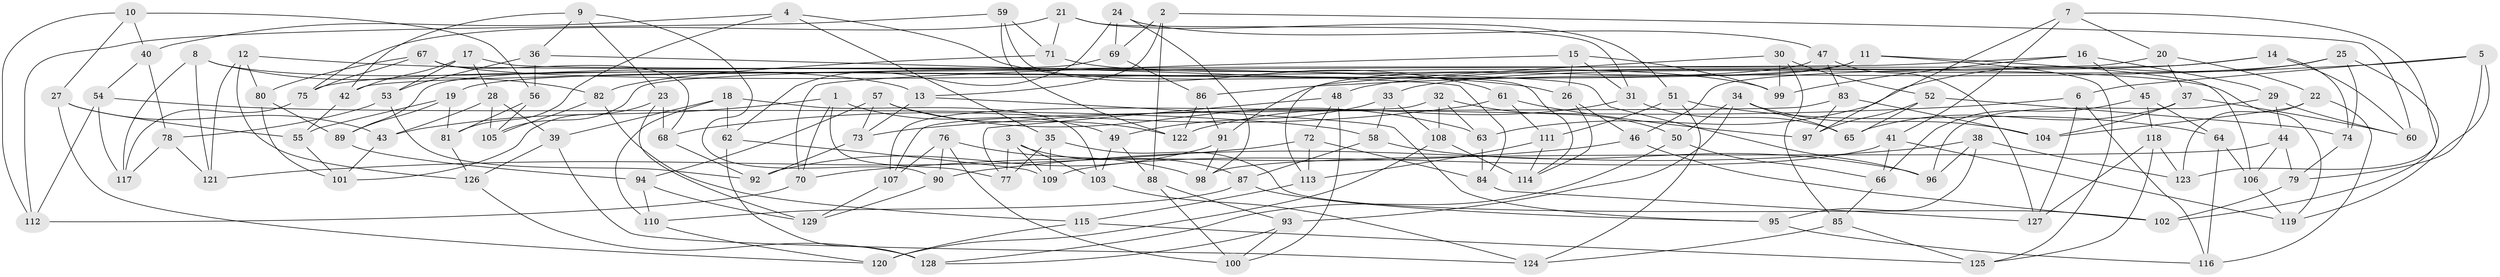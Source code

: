 // Generated by graph-tools (version 1.1) at 2025/11/02/27/25 16:11:44]
// undirected, 129 vertices, 258 edges
graph export_dot {
graph [start="1"]
  node [color=gray90,style=filled];
  1;
  2;
  3;
  4;
  5;
  6;
  7;
  8;
  9;
  10;
  11;
  12;
  13;
  14;
  15;
  16;
  17;
  18;
  19;
  20;
  21;
  22;
  23;
  24;
  25;
  26;
  27;
  28;
  29;
  30;
  31;
  32;
  33;
  34;
  35;
  36;
  37;
  38;
  39;
  40;
  41;
  42;
  43;
  44;
  45;
  46;
  47;
  48;
  49;
  50;
  51;
  52;
  53;
  54;
  55;
  56;
  57;
  58;
  59;
  60;
  61;
  62;
  63;
  64;
  65;
  66;
  67;
  68;
  69;
  70;
  71;
  72;
  73;
  74;
  75;
  76;
  77;
  78;
  79;
  80;
  81;
  82;
  83;
  84;
  85;
  86;
  87;
  88;
  89;
  90;
  91;
  92;
  93;
  94;
  95;
  96;
  97;
  98;
  99;
  100;
  101;
  102;
  103;
  104;
  105;
  106;
  107;
  108;
  109;
  110;
  111;
  112;
  113;
  114;
  115;
  116;
  117;
  118;
  119;
  120;
  121;
  122;
  123;
  124;
  125;
  126;
  127;
  128;
  129;
  1 -- 70;
  1 -- 49;
  1 -- 77;
  1 -- 43;
  2 -- 88;
  2 -- 69;
  2 -- 13;
  2 -- 60;
  3 -- 103;
  3 -- 87;
  3 -- 77;
  3 -- 109;
  4 -- 61;
  4 -- 35;
  4 -- 81;
  4 -- 40;
  5 -- 119;
  5 -- 79;
  5 -- 86;
  5 -- 6;
  6 -- 73;
  6 -- 116;
  6 -- 127;
  7 -- 123;
  7 -- 41;
  7 -- 97;
  7 -- 20;
  8 -- 121;
  8 -- 117;
  8 -- 13;
  8 -- 82;
  9 -- 90;
  9 -- 23;
  9 -- 36;
  9 -- 42;
  10 -- 27;
  10 -- 56;
  10 -- 112;
  10 -- 40;
  11 -- 19;
  11 -- 106;
  11 -- 125;
  11 -- 91;
  12 -- 126;
  12 -- 26;
  12 -- 80;
  12 -- 121;
  13 -- 73;
  13 -- 95;
  14 -- 48;
  14 -- 46;
  14 -- 74;
  14 -- 60;
  15 -- 31;
  15 -- 99;
  15 -- 26;
  15 -- 70;
  16 -- 42;
  16 -- 45;
  16 -- 99;
  16 -- 29;
  17 -- 28;
  17 -- 96;
  17 -- 42;
  17 -- 53;
  18 -- 103;
  18 -- 62;
  18 -- 110;
  18 -- 39;
  19 -- 55;
  19 -- 89;
  19 -- 81;
  20 -- 105;
  20 -- 37;
  20 -- 22;
  21 -- 71;
  21 -- 31;
  21 -- 75;
  21 -- 51;
  22 -- 123;
  22 -- 104;
  22 -- 116;
  23 -- 101;
  23 -- 129;
  23 -- 68;
  24 -- 98;
  24 -- 69;
  24 -- 47;
  24 -- 62;
  25 -- 74;
  25 -- 63;
  25 -- 102;
  25 -- 33;
  26 -- 46;
  26 -- 114;
  27 -- 120;
  27 -- 55;
  27 -- 43;
  28 -- 43;
  28 -- 105;
  28 -- 39;
  29 -- 60;
  29 -- 44;
  29 -- 96;
  30 -- 99;
  30 -- 85;
  30 -- 113;
  30 -- 52;
  31 -- 122;
  31 -- 65;
  32 -- 107;
  32 -- 63;
  32 -- 50;
  32 -- 108;
  33 -- 49;
  33 -- 108;
  33 -- 58;
  34 -- 65;
  34 -- 93;
  34 -- 50;
  34 -- 104;
  35 -- 102;
  35 -- 109;
  35 -- 77;
  36 -- 84;
  36 -- 56;
  36 -- 53;
  37 -- 104;
  37 -- 60;
  37 -- 65;
  38 -- 95;
  38 -- 96;
  38 -- 90;
  38 -- 123;
  39 -- 124;
  39 -- 126;
  40 -- 78;
  40 -- 54;
  41 -- 109;
  41 -- 66;
  41 -- 119;
  42 -- 55;
  43 -- 101;
  44 -- 79;
  44 -- 106;
  44 -- 98;
  45 -- 66;
  45 -- 64;
  45 -- 118;
  46 -- 102;
  46 -- 70;
  47 -- 83;
  47 -- 127;
  47 -- 75;
  48 -- 100;
  48 -- 72;
  48 -- 77;
  49 -- 88;
  49 -- 103;
  50 -- 128;
  50 -- 66;
  51 -- 124;
  51 -- 111;
  51 -- 64;
  52 -- 97;
  52 -- 65;
  52 -- 74;
  53 -- 92;
  53 -- 78;
  54 -- 58;
  54 -- 112;
  54 -- 117;
  55 -- 101;
  56 -- 105;
  56 -- 81;
  57 -- 94;
  57 -- 73;
  57 -- 63;
  57 -- 122;
  58 -- 96;
  58 -- 87;
  59 -- 114;
  59 -- 122;
  59 -- 71;
  59 -- 112;
  61 -- 111;
  61 -- 68;
  61 -- 97;
  62 -- 128;
  62 -- 109;
  63 -- 84;
  64 -- 116;
  64 -- 106;
  66 -- 85;
  67 -- 119;
  67 -- 68;
  67 -- 75;
  67 -- 80;
  68 -- 92;
  69 -- 86;
  69 -- 89;
  70 -- 112;
  71 -- 82;
  71 -- 99;
  72 -- 84;
  72 -- 113;
  72 -- 121;
  73 -- 92;
  74 -- 79;
  75 -- 117;
  76 -- 98;
  76 -- 107;
  76 -- 90;
  76 -- 100;
  78 -- 117;
  78 -- 121;
  79 -- 102;
  80 -- 101;
  80 -- 89;
  81 -- 126;
  82 -- 105;
  82 -- 115;
  83 -- 97;
  83 -- 104;
  83 -- 107;
  84 -- 127;
  85 -- 124;
  85 -- 125;
  86 -- 122;
  86 -- 91;
  87 -- 95;
  87 -- 110;
  88 -- 100;
  88 -- 93;
  89 -- 94;
  90 -- 129;
  91 -- 92;
  91 -- 98;
  93 -- 100;
  93 -- 128;
  94 -- 110;
  94 -- 129;
  95 -- 116;
  103 -- 124;
  106 -- 119;
  107 -- 129;
  108 -- 114;
  108 -- 120;
  110 -- 120;
  111 -- 114;
  111 -- 113;
  113 -- 115;
  115 -- 120;
  115 -- 125;
  118 -- 127;
  118 -- 125;
  118 -- 123;
  126 -- 128;
}
